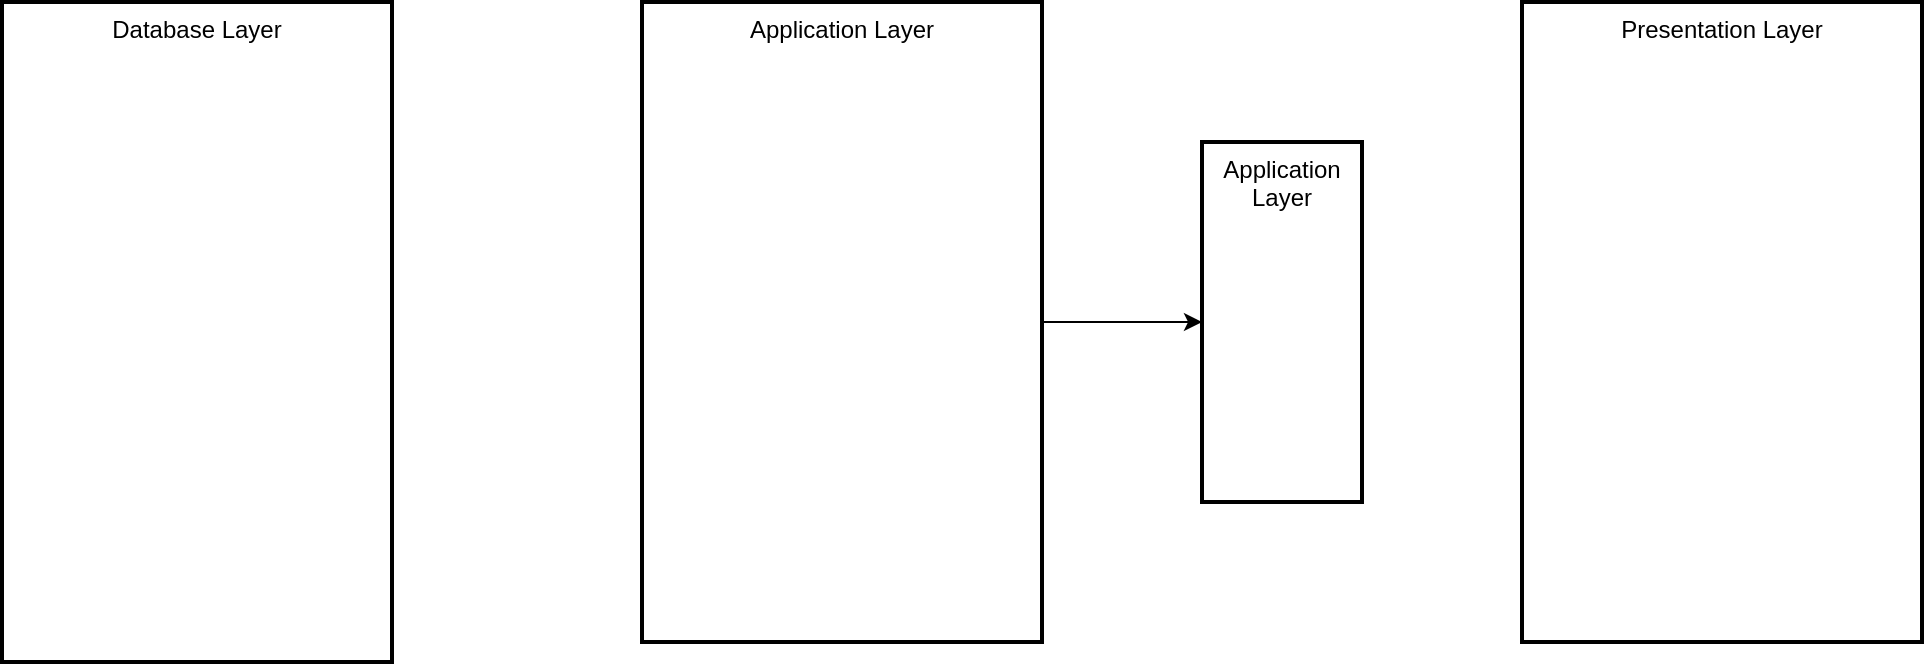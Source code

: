 <mxfile version="24.5.3" type="github">
  <diagram name="Page-1" id="BrXIxuP-WNWoSm8xleuP">
    <mxGraphModel dx="3288" dy="1924" grid="1" gridSize="10" guides="1" tooltips="1" connect="1" arrows="1" fold="1" page="1" pageScale="1" pageWidth="850" pageHeight="1100" math="0" shadow="0">
      <root>
        <mxCell id="0" />
        <mxCell id="1" parent="0" />
        <mxCell id="2" value="Database Layer" style="whiteSpace=wrap;strokeWidth=2;verticalAlign=top;" parent="1" vertex="1">
          <mxGeometry x="-980" y="-120" width="195" height="330" as="geometry" />
        </mxCell>
        <mxCell id="x3Joo1R1JY0LYGPKPf_2-11" value="" style="edgeStyle=orthogonalEdgeStyle;rounded=0;orthogonalLoop=1;jettySize=auto;html=1;" edge="1" parent="1" source="4">
          <mxGeometry relative="1" as="geometry">
            <mxPoint x="-340" y="40" as="targetPoint" />
          </mxGeometry>
        </mxCell>
        <mxCell id="x3Joo1R1JY0LYGPKPf_2-13" value="" style="edgeStyle=orthogonalEdgeStyle;rounded=0;orthogonalLoop=1;jettySize=auto;html=1;" edge="1" parent="1" source="4" target="x3Joo1R1JY0LYGPKPf_2-12">
          <mxGeometry relative="1" as="geometry" />
        </mxCell>
        <mxCell id="4" value="Application Layer" style="whiteSpace=wrap;strokeWidth=2;verticalAlign=top;" parent="1" vertex="1">
          <mxGeometry x="-660" y="-120" width="200" height="320" as="geometry" />
        </mxCell>
        <mxCell id="6" value="Presentation Layer" style="whiteSpace=wrap;strokeWidth=2;verticalAlign=top;" parent="1" vertex="1">
          <mxGeometry x="-220" y="-120" width="200" height="320" as="geometry" />
        </mxCell>
        <mxCell id="x3Joo1R1JY0LYGPKPf_2-12" value="Application Layer" style="whiteSpace=wrap;strokeWidth=2;verticalAlign=top;" vertex="1" parent="1">
          <mxGeometry x="-380" y="-50" width="80" height="180" as="geometry" />
        </mxCell>
      </root>
    </mxGraphModel>
  </diagram>
</mxfile>
